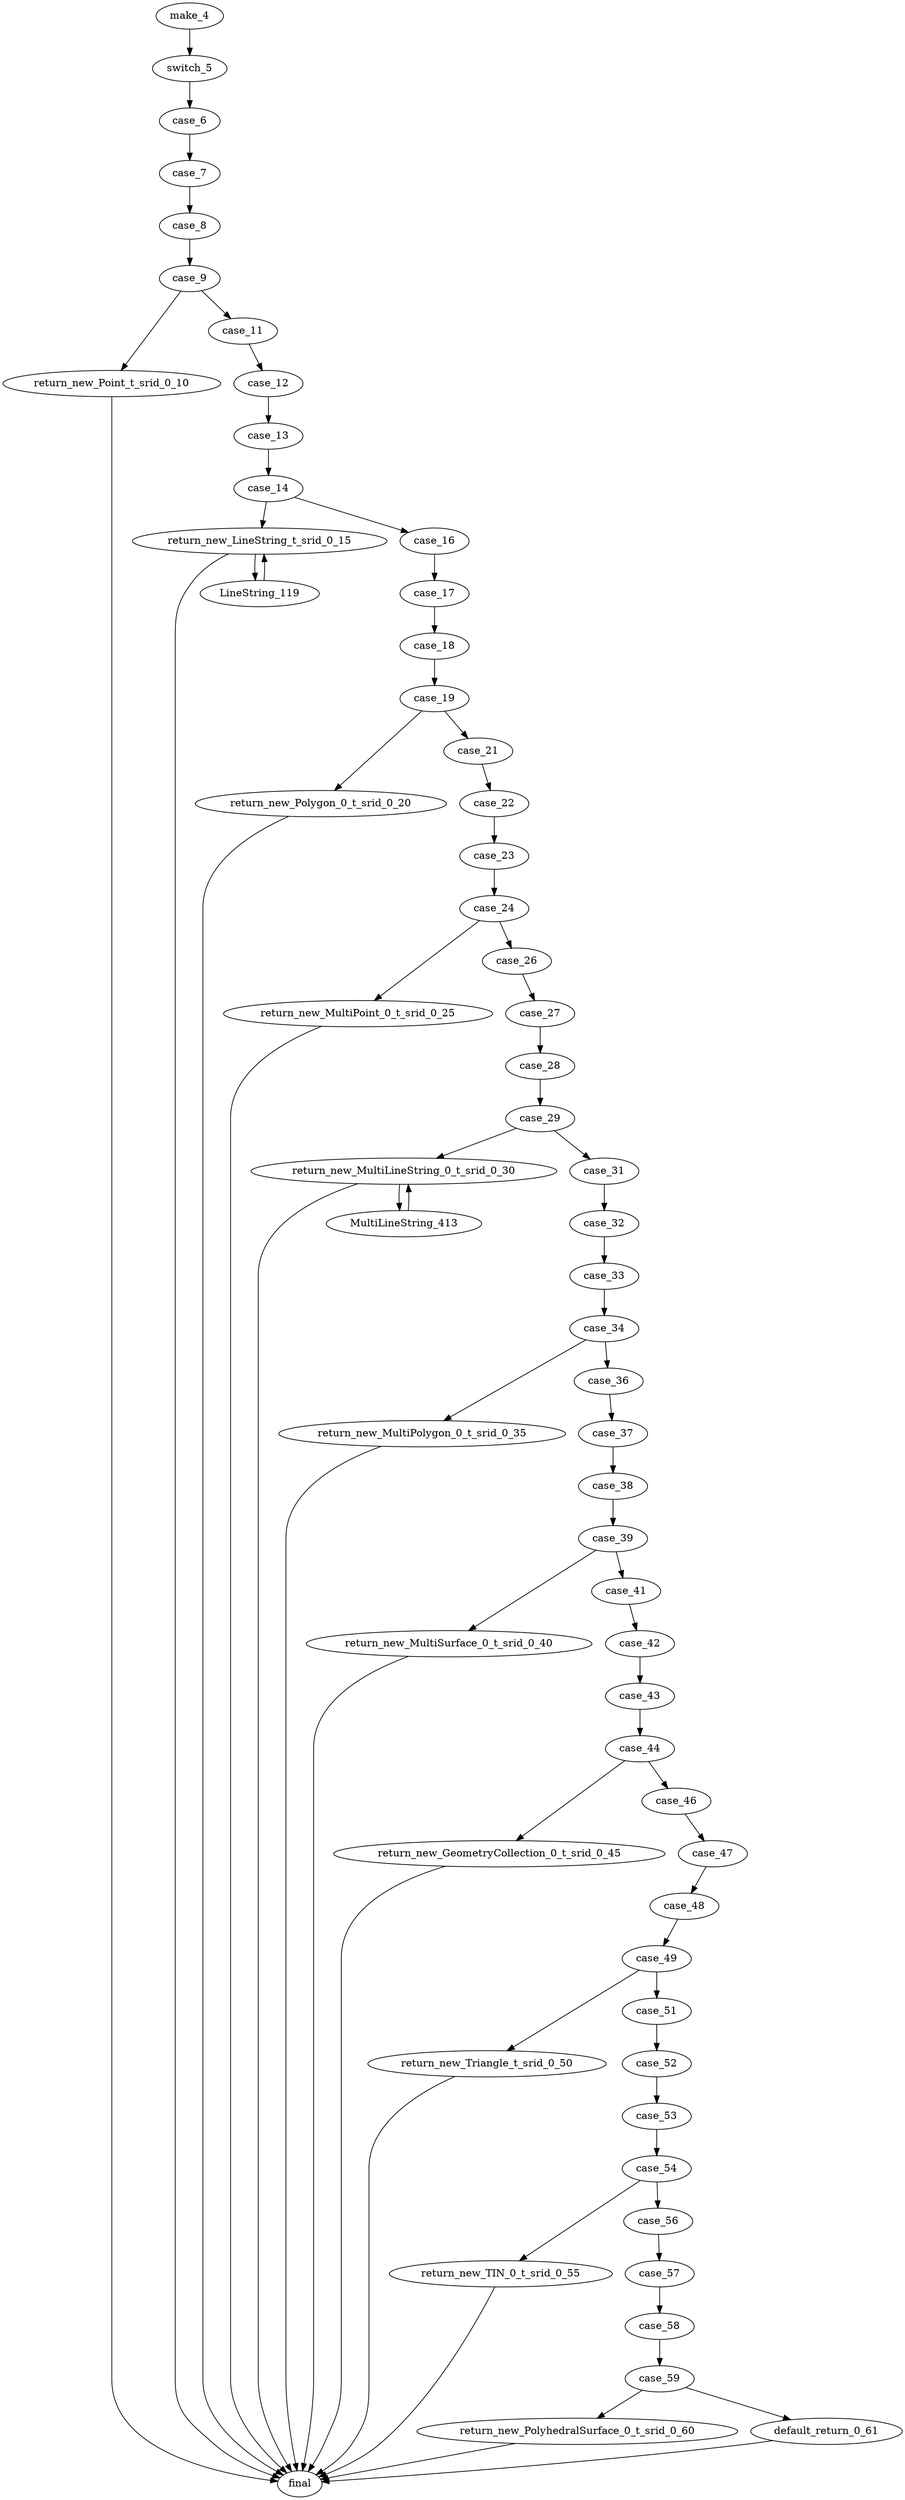 strict digraph G {
make_4;
switch_5;
case_6;
case_7;
case_8;
case_9;
return_new_Point_t_srid_0_10;
case_11;
case_12;
case_13;
case_14;
return_new_LineString_t_srid_0_15;
case_16;
case_17;
case_18;
case_19;
return_new_Polygon_0_t_srid_0_20;
case_21;
case_22;
case_23;
case_24;
return_new_MultiPoint_0_t_srid_0_25;
case_26;
case_27;
case_28;
case_29;
return_new_MultiLineString_0_t_srid_0_30;
case_31;
case_32;
case_33;
case_34;
return_new_MultiPolygon_0_t_srid_0_35;
case_36;
case_37;
case_38;
case_39;
return_new_MultiSurface_0_t_srid_0_40;
case_41;
case_42;
case_43;
case_44;
return_new_GeometryCollection_0_t_srid_0_45;
case_46;
case_47;
case_48;
case_49;
return_new_Triangle_t_srid_0_50;
case_51;
case_52;
case_53;
case_54;
return_new_TIN_0_t_srid_0_55;
case_56;
case_57;
case_58;
case_59;
return_new_PolyhedralSurface_0_t_srid_0_60;
default_return_0_61;
final;
LineString_119;
MultiLineString_413;
make_4->switch_5;
switch_5->case_6;
case_6 -> case_7;
case_7 -> case_8;
case_8 -> case_9;
case_9 -> return_new_Point_t_srid_0_10;
case_9  -> case_11;
case_11 -> case_12;
case_12 -> case_13;
case_13 -> case_14;
case_14 -> return_new_LineString_t_srid_0_15;
return_new_LineString_t_srid_0_15->LineString_119;
LineString_119->return_new_LineString_t_srid_0_15;
case_14 -> case_16;
case_16 -> case_17;
case_17 -> case_18;
case_18 -> case_19;
case_19 -> return_new_Polygon_0_t_srid_0_20;
case_19 -> case_21;
case_21 -> case_22;
case_22 -> case_23;
case_23 -> case_24;
case_24 -> return_new_MultiPoint_0_t_srid_0_25;
case_24 -> case_26;
case_26 -> case_27;
case_27 -> case_28;
case_28 -> case_29;
case_29 -> return_new_MultiLineString_0_t_srid_0_30;
return_new_MultiLineString_0_t_srid_0_30->MultiLineString_413;
MultiLineString_413->return_new_MultiLineString_0_t_srid_0_30;
case_29 -> case_31;
case_31 -> case_32;
case_32 -> case_33;
case_33 -> case_34;
case_34 -> return_new_MultiPolygon_0_t_srid_0_35;
case_34 -> case_36;
case_36 -> case_37;
case_37 -> case_38;
case_38 -> case_39;
case_39 -> return_new_MultiSurface_0_t_srid_0_40;
case_39 -> case_41;
case_41 -> case_42;
case_42 -> case_43;
case_43 -> case_44;
case_44 -> return_new_GeometryCollection_0_t_srid_0_45;
case_44 -> case_46;
case_46 -> case_47;
case_47 -> case_48;
case_48 -> case_49;
case_49 -> return_new_Triangle_t_srid_0_50;
case_49 -> case_51;
case_51 -> case_52;
case_52 -> case_53;
case_53 -> case_54;
case_54 -> return_new_TIN_0_t_srid_0_55;
case_54 -> case_56;
case_56 -> case_57;
case_57 -> case_58;
case_58 -> case_59;
case_59 -> return_new_PolyhedralSurface_0_t_srid_0_60;
case_59 -> default_return_0_61;
default_return_0_61 -> final;
return_new_Point_t_srid_0_10 -> final;
return_new_LineString_t_srid_0_15 -> final;
return_new_Polygon_0_t_srid_0_20 -> final;
return_new_MultiPoint_0_t_srid_0_25 -> final;
return_new_MultiLineString_0_t_srid_0_30 -> final;
return_new_MultiPolygon_0_t_srid_0_35 -> final;
return_new_MultiSurface_0_t_srid_0_40 -> final;
return_new_GeometryCollection_0_t_srid_0_45 -> final;
return_new_Triangle_t_srid_0_50 -> final;
return_new_TIN_0_t_srid_0_55 -> final;
return_new_PolyhedralSurface_0_t_srid_0_60 -> final;
}